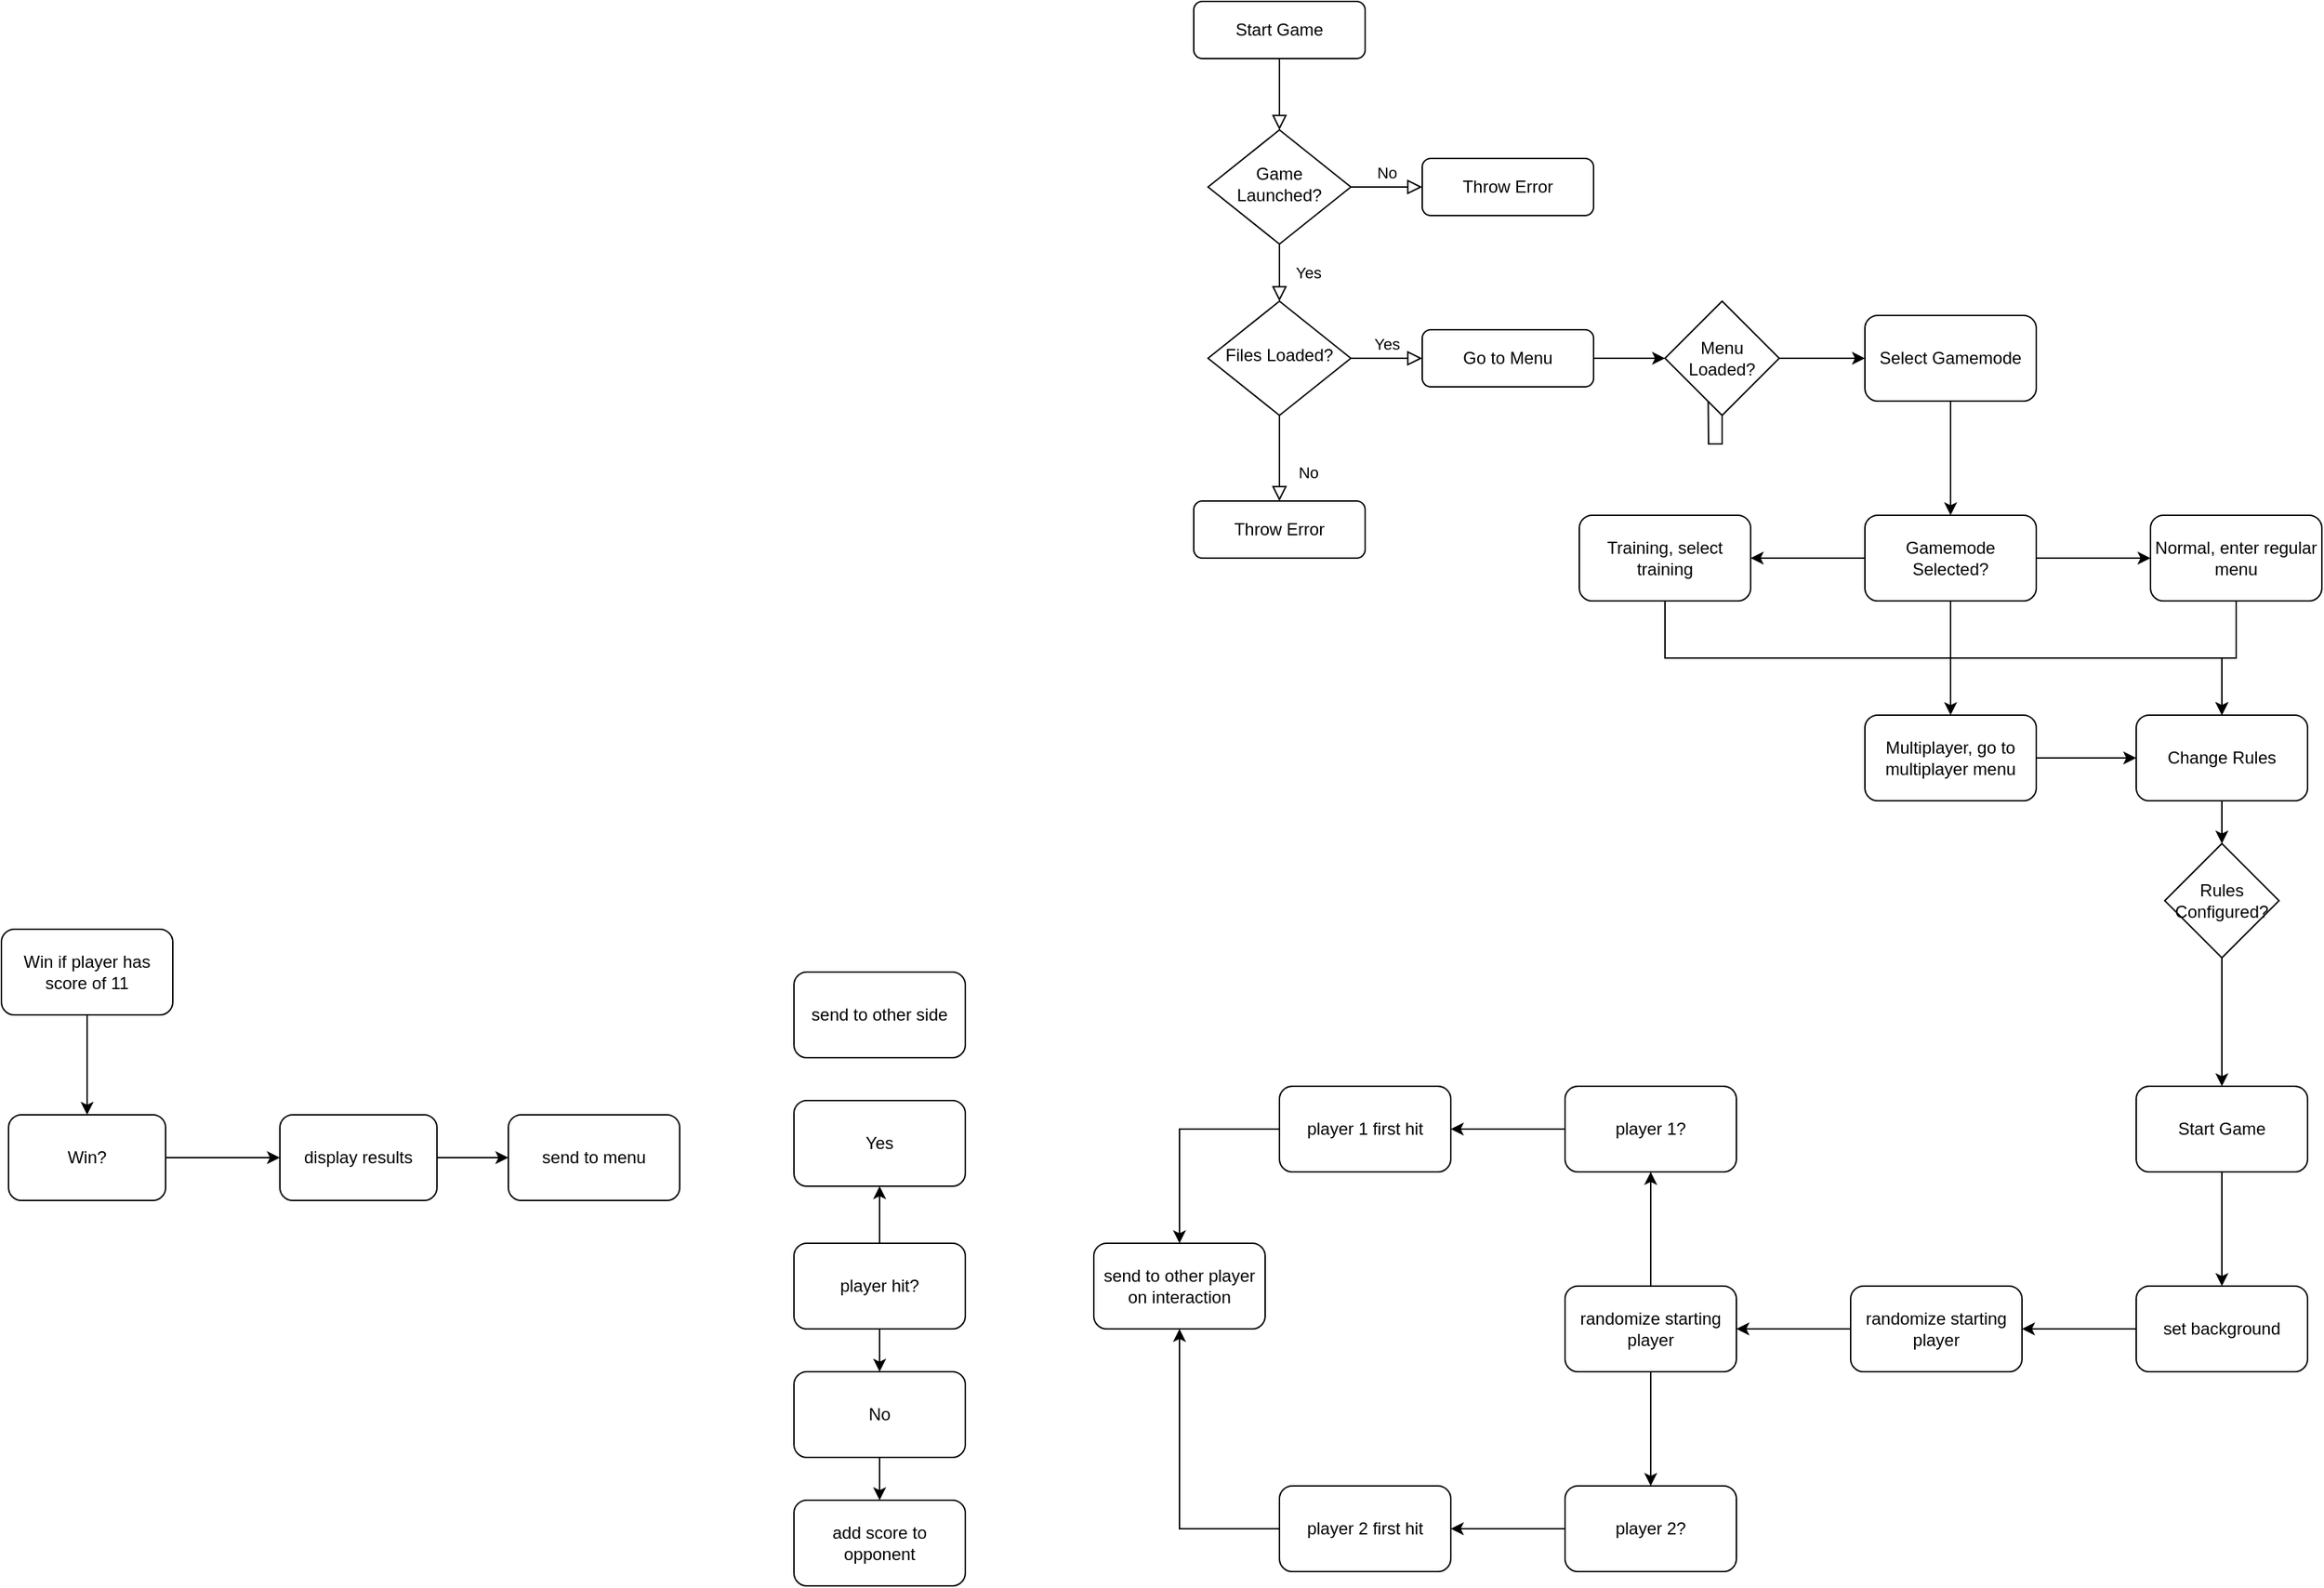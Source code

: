 <mxfile version="24.8.6">
  <diagram id="C5RBs43oDa-KdzZeNtuy" name="Page-1">
    <mxGraphModel dx="2074" dy="671" grid="1" gridSize="10" guides="1" tooltips="1" connect="1" arrows="1" fold="1" page="1" pageScale="1" pageWidth="827" pageHeight="1169" math="0" shadow="0">
      <root>
        <mxCell id="WIyWlLk6GJQsqaUBKTNV-0" />
        <mxCell id="WIyWlLk6GJQsqaUBKTNV-1" parent="WIyWlLk6GJQsqaUBKTNV-0" />
        <mxCell id="WIyWlLk6GJQsqaUBKTNV-2" value="" style="rounded=0;html=1;jettySize=auto;orthogonalLoop=1;fontSize=11;endArrow=block;endFill=0;endSize=8;strokeWidth=1;shadow=0;labelBackgroundColor=none;edgeStyle=orthogonalEdgeStyle;" parent="WIyWlLk6GJQsqaUBKTNV-1" source="WIyWlLk6GJQsqaUBKTNV-3" target="WIyWlLk6GJQsqaUBKTNV-6" edge="1">
          <mxGeometry relative="1" as="geometry" />
        </mxCell>
        <mxCell id="WIyWlLk6GJQsqaUBKTNV-3" value="Start Game" style="rounded=1;whiteSpace=wrap;html=1;fontSize=12;glass=0;strokeWidth=1;shadow=0;" parent="WIyWlLk6GJQsqaUBKTNV-1" vertex="1">
          <mxGeometry x="160" y="80" width="120" height="40" as="geometry" />
        </mxCell>
        <mxCell id="WIyWlLk6GJQsqaUBKTNV-4" value="Yes" style="rounded=0;html=1;jettySize=auto;orthogonalLoop=1;fontSize=11;endArrow=block;endFill=0;endSize=8;strokeWidth=1;shadow=0;labelBackgroundColor=none;edgeStyle=orthogonalEdgeStyle;" parent="WIyWlLk6GJQsqaUBKTNV-1" source="WIyWlLk6GJQsqaUBKTNV-6" target="WIyWlLk6GJQsqaUBKTNV-10" edge="1">
          <mxGeometry y="20" relative="1" as="geometry">
            <mxPoint as="offset" />
          </mxGeometry>
        </mxCell>
        <mxCell id="WIyWlLk6GJQsqaUBKTNV-5" value="No" style="edgeStyle=orthogonalEdgeStyle;rounded=0;html=1;jettySize=auto;orthogonalLoop=1;fontSize=11;endArrow=block;endFill=0;endSize=8;strokeWidth=1;shadow=0;labelBackgroundColor=none;" parent="WIyWlLk6GJQsqaUBKTNV-1" source="WIyWlLk6GJQsqaUBKTNV-6" target="WIyWlLk6GJQsqaUBKTNV-7" edge="1">
          <mxGeometry y="10" relative="1" as="geometry">
            <mxPoint as="offset" />
          </mxGeometry>
        </mxCell>
        <mxCell id="WIyWlLk6GJQsqaUBKTNV-6" value="Game Launched?" style="rhombus;whiteSpace=wrap;html=1;shadow=0;fontFamily=Helvetica;fontSize=12;align=center;strokeWidth=1;spacing=6;spacingTop=-4;" parent="WIyWlLk6GJQsqaUBKTNV-1" vertex="1">
          <mxGeometry x="170" y="170" width="100" height="80" as="geometry" />
        </mxCell>
        <mxCell id="WIyWlLk6GJQsqaUBKTNV-7" value="Throw Error" style="rounded=1;whiteSpace=wrap;html=1;fontSize=12;glass=0;strokeWidth=1;shadow=0;" parent="WIyWlLk6GJQsqaUBKTNV-1" vertex="1">
          <mxGeometry x="320" y="190" width="120" height="40" as="geometry" />
        </mxCell>
        <mxCell id="WIyWlLk6GJQsqaUBKTNV-8" value="No" style="rounded=0;html=1;jettySize=auto;orthogonalLoop=1;fontSize=11;endArrow=block;endFill=0;endSize=8;strokeWidth=1;shadow=0;labelBackgroundColor=none;edgeStyle=orthogonalEdgeStyle;" parent="WIyWlLk6GJQsqaUBKTNV-1" source="WIyWlLk6GJQsqaUBKTNV-10" target="WIyWlLk6GJQsqaUBKTNV-11" edge="1">
          <mxGeometry x="0.333" y="20" relative="1" as="geometry">
            <mxPoint as="offset" />
          </mxGeometry>
        </mxCell>
        <mxCell id="WIyWlLk6GJQsqaUBKTNV-9" value="Yes" style="edgeStyle=orthogonalEdgeStyle;rounded=0;html=1;jettySize=auto;orthogonalLoop=1;fontSize=11;endArrow=block;endFill=0;endSize=8;strokeWidth=1;shadow=0;labelBackgroundColor=none;" parent="WIyWlLk6GJQsqaUBKTNV-1" source="WIyWlLk6GJQsqaUBKTNV-10" target="WIyWlLk6GJQsqaUBKTNV-12" edge="1">
          <mxGeometry y="10" relative="1" as="geometry">
            <mxPoint as="offset" />
          </mxGeometry>
        </mxCell>
        <mxCell id="WIyWlLk6GJQsqaUBKTNV-10" value="Files Loaded?" style="rhombus;whiteSpace=wrap;html=1;shadow=0;fontFamily=Helvetica;fontSize=12;align=center;strokeWidth=1;spacing=6;spacingTop=-4;" parent="WIyWlLk6GJQsqaUBKTNV-1" vertex="1">
          <mxGeometry x="170" y="290" width="100" height="80" as="geometry" />
        </mxCell>
        <mxCell id="WIyWlLk6GJQsqaUBKTNV-11" value="Throw Error" style="rounded=1;whiteSpace=wrap;html=1;fontSize=12;glass=0;strokeWidth=1;shadow=0;" parent="WIyWlLk6GJQsqaUBKTNV-1" vertex="1">
          <mxGeometry x="160" y="430" width="120" height="40" as="geometry" />
        </mxCell>
        <mxCell id="x1ybeywPJGnZJCuqkX0z-9" value="" style="edgeStyle=orthogonalEdgeStyle;rounded=0;orthogonalLoop=1;jettySize=auto;html=1;" parent="WIyWlLk6GJQsqaUBKTNV-1" source="x1ybeywPJGnZJCuqkX0z-10" edge="1">
          <mxGeometry relative="1" as="geometry">
            <mxPoint x="520" y="330" as="targetPoint" />
          </mxGeometry>
        </mxCell>
        <mxCell id="WIyWlLk6GJQsqaUBKTNV-12" value="Go to Menu" style="rounded=1;whiteSpace=wrap;html=1;fontSize=12;glass=0;strokeWidth=1;shadow=0;" parent="WIyWlLk6GJQsqaUBKTNV-1" vertex="1">
          <mxGeometry x="320" y="310" width="120" height="40" as="geometry" />
        </mxCell>
        <mxCell id="x1ybeywPJGnZJCuqkX0z-11" value="" style="edgeStyle=orthogonalEdgeStyle;rounded=0;orthogonalLoop=1;jettySize=auto;html=1;" parent="WIyWlLk6GJQsqaUBKTNV-1" source="WIyWlLk6GJQsqaUBKTNV-12" target="x1ybeywPJGnZJCuqkX0z-10" edge="1">
          <mxGeometry relative="1" as="geometry">
            <mxPoint x="440" y="330" as="sourcePoint" />
            <mxPoint x="520" y="330" as="targetPoint" />
          </mxGeometry>
        </mxCell>
        <mxCell id="x1ybeywPJGnZJCuqkX0z-15" value="" style="edgeStyle=orthogonalEdgeStyle;rounded=0;orthogonalLoop=1;jettySize=auto;html=1;" parent="WIyWlLk6GJQsqaUBKTNV-1" source="x1ybeywPJGnZJCuqkX0z-10" target="x1ybeywPJGnZJCuqkX0z-14" edge="1">
          <mxGeometry relative="1" as="geometry" />
        </mxCell>
        <mxCell id="x1ybeywPJGnZJCuqkX0z-10" value="Menu Loaded?" style="rhombus;whiteSpace=wrap;html=1;" parent="WIyWlLk6GJQsqaUBKTNV-1" vertex="1">
          <mxGeometry x="490" y="290" width="80" height="80" as="geometry" />
        </mxCell>
        <mxCell id="x1ybeywPJGnZJCuqkX0z-19" value="" style="edgeStyle=orthogonalEdgeStyle;rounded=0;orthogonalLoop=1;jettySize=auto;html=1;" parent="WIyWlLk6GJQsqaUBKTNV-1" source="x1ybeywPJGnZJCuqkX0z-14" target="x1ybeywPJGnZJCuqkX0z-18" edge="1">
          <mxGeometry relative="1" as="geometry" />
        </mxCell>
        <mxCell id="x1ybeywPJGnZJCuqkX0z-14" value="Select Gamemode" style="rounded=1;whiteSpace=wrap;html=1;" parent="WIyWlLk6GJQsqaUBKTNV-1" vertex="1">
          <mxGeometry x="630" y="300" width="120" height="60" as="geometry" />
        </mxCell>
        <mxCell id="x1ybeywPJGnZJCuqkX0z-21" value="" style="edgeStyle=orthogonalEdgeStyle;rounded=0;orthogonalLoop=1;jettySize=auto;html=1;" parent="WIyWlLk6GJQsqaUBKTNV-1" source="x1ybeywPJGnZJCuqkX0z-18" target="x1ybeywPJGnZJCuqkX0z-20" edge="1">
          <mxGeometry relative="1" as="geometry" />
        </mxCell>
        <mxCell id="x1ybeywPJGnZJCuqkX0z-23" value="" style="edgeStyle=orthogonalEdgeStyle;rounded=0;orthogonalLoop=1;jettySize=auto;html=1;" parent="WIyWlLk6GJQsqaUBKTNV-1" source="x1ybeywPJGnZJCuqkX0z-18" target="x1ybeywPJGnZJCuqkX0z-22" edge="1">
          <mxGeometry relative="1" as="geometry" />
        </mxCell>
        <mxCell id="x1ybeywPJGnZJCuqkX0z-25" value="" style="edgeStyle=orthogonalEdgeStyle;rounded=0;orthogonalLoop=1;jettySize=auto;html=1;" parent="WIyWlLk6GJQsqaUBKTNV-1" source="x1ybeywPJGnZJCuqkX0z-18" target="x1ybeywPJGnZJCuqkX0z-24" edge="1">
          <mxGeometry relative="1" as="geometry" />
        </mxCell>
        <mxCell id="x1ybeywPJGnZJCuqkX0z-18" value="Gamemode Selected?" style="rounded=1;whiteSpace=wrap;html=1;" parent="WIyWlLk6GJQsqaUBKTNV-1" vertex="1">
          <mxGeometry x="630" y="440" width="120" height="60" as="geometry" />
        </mxCell>
        <mxCell id="x1ybeywPJGnZJCuqkX0z-28" value="" style="edgeStyle=orthogonalEdgeStyle;rounded=0;orthogonalLoop=1;jettySize=auto;html=1;" parent="WIyWlLk6GJQsqaUBKTNV-1" source="x1ybeywPJGnZJCuqkX0z-20" target="x1ybeywPJGnZJCuqkX0z-27" edge="1">
          <mxGeometry relative="1" as="geometry" />
        </mxCell>
        <mxCell id="x1ybeywPJGnZJCuqkX0z-20" value="Normal, enter regular menu" style="rounded=1;whiteSpace=wrap;html=1;" parent="WIyWlLk6GJQsqaUBKTNV-1" vertex="1">
          <mxGeometry x="830" y="440" width="120" height="60" as="geometry" />
        </mxCell>
        <mxCell id="x1ybeywPJGnZJCuqkX0z-31" value="" style="edgeStyle=orthogonalEdgeStyle;rounded=0;orthogonalLoop=1;jettySize=auto;html=1;" parent="WIyWlLk6GJQsqaUBKTNV-1" source="x1ybeywPJGnZJCuqkX0z-22" target="x1ybeywPJGnZJCuqkX0z-27" edge="1">
          <mxGeometry relative="1" as="geometry">
            <mxPoint x="520" y="570" as="targetPoint" />
            <Array as="points">
              <mxPoint x="490" y="540" />
              <mxPoint x="880" y="540" />
            </Array>
          </mxGeometry>
        </mxCell>
        <mxCell id="x1ybeywPJGnZJCuqkX0z-22" value="Training, select training" style="rounded=1;whiteSpace=wrap;html=1;" parent="WIyWlLk6GJQsqaUBKTNV-1" vertex="1">
          <mxGeometry x="430" y="440" width="120" height="60" as="geometry" />
        </mxCell>
        <mxCell id="x1ybeywPJGnZJCuqkX0z-29" value="" style="edgeStyle=orthogonalEdgeStyle;rounded=0;orthogonalLoop=1;jettySize=auto;html=1;" parent="WIyWlLk6GJQsqaUBKTNV-1" source="x1ybeywPJGnZJCuqkX0z-24" target="x1ybeywPJGnZJCuqkX0z-27" edge="1">
          <mxGeometry relative="1" as="geometry" />
        </mxCell>
        <mxCell id="x1ybeywPJGnZJCuqkX0z-24" value="Multiplayer, go to multiplayer menu" style="rounded=1;whiteSpace=wrap;html=1;" parent="WIyWlLk6GJQsqaUBKTNV-1" vertex="1">
          <mxGeometry x="630" y="580" width="120" height="60" as="geometry" />
        </mxCell>
        <mxCell id="wlTP3GXPKSabbm1S48ah-9" value="" style="edgeStyle=orthogonalEdgeStyle;rounded=0;orthogonalLoop=1;jettySize=auto;html=1;" edge="1" parent="WIyWlLk6GJQsqaUBKTNV-1" source="x1ybeywPJGnZJCuqkX0z-27" target="x1ybeywPJGnZJCuqkX0z-32">
          <mxGeometry relative="1" as="geometry" />
        </mxCell>
        <mxCell id="x1ybeywPJGnZJCuqkX0z-27" value="Change Rules" style="rounded=1;whiteSpace=wrap;html=1;" parent="WIyWlLk6GJQsqaUBKTNV-1" vertex="1">
          <mxGeometry x="820" y="580" width="120" height="60" as="geometry" />
        </mxCell>
        <mxCell id="x1ybeywPJGnZJCuqkX0z-34" value="" style="edgeStyle=orthogonalEdgeStyle;rounded=0;orthogonalLoop=1;jettySize=auto;html=1;" parent="WIyWlLk6GJQsqaUBKTNV-1" source="x1ybeywPJGnZJCuqkX0z-32" target="x1ybeywPJGnZJCuqkX0z-33" edge="1">
          <mxGeometry relative="1" as="geometry" />
        </mxCell>
        <mxCell id="x1ybeywPJGnZJCuqkX0z-32" value="Rules Configured?" style="rhombus;whiteSpace=wrap;html=1;" parent="WIyWlLk6GJQsqaUBKTNV-1" vertex="1">
          <mxGeometry x="840" y="670" width="80" height="80" as="geometry" />
        </mxCell>
        <mxCell id="x1ybeywPJGnZJCuqkX0z-36" value="" style="edgeStyle=orthogonalEdgeStyle;rounded=0;orthogonalLoop=1;jettySize=auto;html=1;" parent="WIyWlLk6GJQsqaUBKTNV-1" source="x1ybeywPJGnZJCuqkX0z-33" target="x1ybeywPJGnZJCuqkX0z-35" edge="1">
          <mxGeometry relative="1" as="geometry" />
        </mxCell>
        <mxCell id="x1ybeywPJGnZJCuqkX0z-33" value="Start Game" style="rounded=1;whiteSpace=wrap;html=1;" parent="WIyWlLk6GJQsqaUBKTNV-1" vertex="1">
          <mxGeometry x="820" y="840" width="120" height="60" as="geometry" />
        </mxCell>
        <mxCell id="x1ybeywPJGnZJCuqkX0z-38" value="" style="edgeStyle=orthogonalEdgeStyle;rounded=0;orthogonalLoop=1;jettySize=auto;html=1;" parent="WIyWlLk6GJQsqaUBKTNV-1" source="x1ybeywPJGnZJCuqkX0z-35" target="x1ybeywPJGnZJCuqkX0z-37" edge="1">
          <mxGeometry relative="1" as="geometry" />
        </mxCell>
        <mxCell id="x1ybeywPJGnZJCuqkX0z-35" value="set background" style="rounded=1;whiteSpace=wrap;html=1;" parent="WIyWlLk6GJQsqaUBKTNV-1" vertex="1">
          <mxGeometry x="820" y="980" width="120" height="60" as="geometry" />
        </mxCell>
        <mxCell id="x1ybeywPJGnZJCuqkX0z-40" value="" style="edgeStyle=orthogonalEdgeStyle;rounded=0;orthogonalLoop=1;jettySize=auto;html=1;" parent="WIyWlLk6GJQsqaUBKTNV-1" source="x1ybeywPJGnZJCuqkX0z-37" target="x1ybeywPJGnZJCuqkX0z-39" edge="1">
          <mxGeometry relative="1" as="geometry" />
        </mxCell>
        <mxCell id="x1ybeywPJGnZJCuqkX0z-37" value="randomize starting player" style="rounded=1;whiteSpace=wrap;html=1;" parent="WIyWlLk6GJQsqaUBKTNV-1" vertex="1">
          <mxGeometry x="620" y="980" width="120" height="60" as="geometry" />
        </mxCell>
        <mxCell id="x1ybeywPJGnZJCuqkX0z-44" value="" style="edgeStyle=orthogonalEdgeStyle;rounded=0;orthogonalLoop=1;jettySize=auto;html=1;" parent="WIyWlLk6GJQsqaUBKTNV-1" source="x1ybeywPJGnZJCuqkX0z-39" target="x1ybeywPJGnZJCuqkX0z-43" edge="1">
          <mxGeometry relative="1" as="geometry" />
        </mxCell>
        <mxCell id="x1ybeywPJGnZJCuqkX0z-46" value="" style="edgeStyle=orthogonalEdgeStyle;rounded=0;orthogonalLoop=1;jettySize=auto;html=1;" parent="WIyWlLk6GJQsqaUBKTNV-1" source="x1ybeywPJGnZJCuqkX0z-39" target="x1ybeywPJGnZJCuqkX0z-45" edge="1">
          <mxGeometry relative="1" as="geometry" />
        </mxCell>
        <mxCell id="x1ybeywPJGnZJCuqkX0z-39" value="randomize starting player" style="rounded=1;whiteSpace=wrap;html=1;" parent="WIyWlLk6GJQsqaUBKTNV-1" vertex="1">
          <mxGeometry x="420" y="980" width="120" height="60" as="geometry" />
        </mxCell>
        <mxCell id="x1ybeywPJGnZJCuqkX0z-48" value="" style="edgeStyle=orthogonalEdgeStyle;rounded=0;orthogonalLoop=1;jettySize=auto;html=1;" parent="WIyWlLk6GJQsqaUBKTNV-1" source="x1ybeywPJGnZJCuqkX0z-43" target="x1ybeywPJGnZJCuqkX0z-47" edge="1">
          <mxGeometry relative="1" as="geometry" />
        </mxCell>
        <mxCell id="x1ybeywPJGnZJCuqkX0z-43" value="player 1?" style="rounded=1;whiteSpace=wrap;html=1;" parent="WIyWlLk6GJQsqaUBKTNV-1" vertex="1">
          <mxGeometry x="420" y="840" width="120" height="60" as="geometry" />
        </mxCell>
        <mxCell id="x1ybeywPJGnZJCuqkX0z-50" value="" style="edgeStyle=orthogonalEdgeStyle;rounded=0;orthogonalLoop=1;jettySize=auto;html=1;" parent="WIyWlLk6GJQsqaUBKTNV-1" source="x1ybeywPJGnZJCuqkX0z-45" target="x1ybeywPJGnZJCuqkX0z-49" edge="1">
          <mxGeometry relative="1" as="geometry" />
        </mxCell>
        <mxCell id="x1ybeywPJGnZJCuqkX0z-45" value="player 2?" style="rounded=1;whiteSpace=wrap;html=1;" parent="WIyWlLk6GJQsqaUBKTNV-1" vertex="1">
          <mxGeometry x="420" y="1120" width="120" height="60" as="geometry" />
        </mxCell>
        <mxCell id="x1ybeywPJGnZJCuqkX0z-55" style="edgeStyle=orthogonalEdgeStyle;rounded=0;orthogonalLoop=1;jettySize=auto;html=1;entryX=0.5;entryY=0;entryDx=0;entryDy=0;" parent="WIyWlLk6GJQsqaUBKTNV-1" source="x1ybeywPJGnZJCuqkX0z-47" target="x1ybeywPJGnZJCuqkX0z-53" edge="1">
          <mxGeometry relative="1" as="geometry" />
        </mxCell>
        <mxCell id="x1ybeywPJGnZJCuqkX0z-47" value="player 1 first hit" style="rounded=1;whiteSpace=wrap;html=1;" parent="WIyWlLk6GJQsqaUBKTNV-1" vertex="1">
          <mxGeometry x="220" y="840" width="120" height="60" as="geometry" />
        </mxCell>
        <mxCell id="x1ybeywPJGnZJCuqkX0z-54" style="edgeStyle=orthogonalEdgeStyle;rounded=0;orthogonalLoop=1;jettySize=auto;html=1;" parent="WIyWlLk6GJQsqaUBKTNV-1" source="x1ybeywPJGnZJCuqkX0z-49" target="x1ybeywPJGnZJCuqkX0z-53" edge="1">
          <mxGeometry relative="1" as="geometry" />
        </mxCell>
        <mxCell id="x1ybeywPJGnZJCuqkX0z-49" value="player 2 first hit" style="rounded=1;whiteSpace=wrap;html=1;" parent="WIyWlLk6GJQsqaUBKTNV-1" vertex="1">
          <mxGeometry x="220" y="1120" width="120" height="60" as="geometry" />
        </mxCell>
        <mxCell id="x1ybeywPJGnZJCuqkX0z-53" value="send to other player on interaction" style="rounded=1;whiteSpace=wrap;html=1;" parent="WIyWlLk6GJQsqaUBKTNV-1" vertex="1">
          <mxGeometry x="90" y="950" width="120" height="60" as="geometry" />
        </mxCell>
        <mxCell id="wlTP3GXPKSabbm1S48ah-5" value="" style="edgeStyle=orthogonalEdgeStyle;rounded=0;orthogonalLoop=1;jettySize=auto;html=1;" edge="1" parent="WIyWlLk6GJQsqaUBKTNV-1" source="x1ybeywPJGnZJCuqkX0z-56" target="x1ybeywPJGnZJCuqkX0z-57">
          <mxGeometry relative="1" as="geometry" />
        </mxCell>
        <mxCell id="wlTP3GXPKSabbm1S48ah-6" value="" style="edgeStyle=orthogonalEdgeStyle;rounded=0;orthogonalLoop=1;jettySize=auto;html=1;" edge="1" parent="WIyWlLk6GJQsqaUBKTNV-1" source="x1ybeywPJGnZJCuqkX0z-56" target="x1ybeywPJGnZJCuqkX0z-58">
          <mxGeometry relative="1" as="geometry" />
        </mxCell>
        <mxCell id="x1ybeywPJGnZJCuqkX0z-56" value="player hit?" style="rounded=1;whiteSpace=wrap;html=1;" parent="WIyWlLk6GJQsqaUBKTNV-1" vertex="1">
          <mxGeometry x="-120" y="950" width="120" height="60" as="geometry" />
        </mxCell>
        <mxCell id="x1ybeywPJGnZJCuqkX0z-57" value="Yes" style="rounded=1;whiteSpace=wrap;html=1;" parent="WIyWlLk6GJQsqaUBKTNV-1" vertex="1">
          <mxGeometry x="-120" y="850" width="120" height="60" as="geometry" />
        </mxCell>
        <mxCell id="wlTP3GXPKSabbm1S48ah-7" value="" style="edgeStyle=orthogonalEdgeStyle;rounded=0;orthogonalLoop=1;jettySize=auto;html=1;" edge="1" parent="WIyWlLk6GJQsqaUBKTNV-1" source="x1ybeywPJGnZJCuqkX0z-58" target="x1ybeywPJGnZJCuqkX0z-60">
          <mxGeometry relative="1" as="geometry" />
        </mxCell>
        <mxCell id="x1ybeywPJGnZJCuqkX0z-58" value="No" style="rounded=1;whiteSpace=wrap;html=1;" parent="WIyWlLk6GJQsqaUBKTNV-1" vertex="1">
          <mxGeometry x="-120" y="1040" width="120" height="60" as="geometry" />
        </mxCell>
        <mxCell id="x1ybeywPJGnZJCuqkX0z-59" value="send to other side" style="rounded=1;whiteSpace=wrap;html=1;" parent="WIyWlLk6GJQsqaUBKTNV-1" vertex="1">
          <mxGeometry x="-120" y="760" width="120" height="60" as="geometry" />
        </mxCell>
        <mxCell id="x1ybeywPJGnZJCuqkX0z-60" value="add score to opponent" style="rounded=1;whiteSpace=wrap;html=1;" parent="WIyWlLk6GJQsqaUBKTNV-1" vertex="1">
          <mxGeometry x="-120" y="1130" width="120" height="60" as="geometry" />
        </mxCell>
        <mxCell id="x1ybeywPJGnZJCuqkX0z-63" value="" style="edgeStyle=orthogonalEdgeStyle;rounded=0;orthogonalLoop=1;jettySize=auto;html=1;" parent="WIyWlLk6GJQsqaUBKTNV-1" source="x1ybeywPJGnZJCuqkX0z-61" target="x1ybeywPJGnZJCuqkX0z-62" edge="1">
          <mxGeometry relative="1" as="geometry" />
        </mxCell>
        <mxCell id="x1ybeywPJGnZJCuqkX0z-61" value="Win?" style="rounded=1;whiteSpace=wrap;html=1;" parent="WIyWlLk6GJQsqaUBKTNV-1" vertex="1">
          <mxGeometry x="-670" y="860" width="110" height="60" as="geometry" />
        </mxCell>
        <mxCell id="x1ybeywPJGnZJCuqkX0z-65" value="" style="edgeStyle=orthogonalEdgeStyle;rounded=0;orthogonalLoop=1;jettySize=auto;html=1;" parent="WIyWlLk6GJQsqaUBKTNV-1" source="x1ybeywPJGnZJCuqkX0z-62" target="x1ybeywPJGnZJCuqkX0z-64" edge="1">
          <mxGeometry relative="1" as="geometry" />
        </mxCell>
        <mxCell id="x1ybeywPJGnZJCuqkX0z-62" value="display results" style="rounded=1;whiteSpace=wrap;html=1;" parent="WIyWlLk6GJQsqaUBKTNV-1" vertex="1">
          <mxGeometry x="-480" y="860" width="110" height="60" as="geometry" />
        </mxCell>
        <mxCell id="x1ybeywPJGnZJCuqkX0z-64" value="send to menu" style="rounded=1;whiteSpace=wrap;html=1;" parent="WIyWlLk6GJQsqaUBKTNV-1" vertex="1">
          <mxGeometry x="-320" y="860" width="120" height="60" as="geometry" />
        </mxCell>
        <mxCell id="x1ybeywPJGnZJCuqkX0z-67" value="" style="edgeStyle=orthogonalEdgeStyle;rounded=0;orthogonalLoop=1;jettySize=auto;html=1;" parent="WIyWlLk6GJQsqaUBKTNV-1" source="x1ybeywPJGnZJCuqkX0z-66" target="x1ybeywPJGnZJCuqkX0z-61" edge="1">
          <mxGeometry relative="1" as="geometry" />
        </mxCell>
        <mxCell id="x1ybeywPJGnZJCuqkX0z-66" value="Win if player has score of 11" style="rounded=1;whiteSpace=wrap;html=1;" parent="WIyWlLk6GJQsqaUBKTNV-1" vertex="1">
          <mxGeometry x="-675" y="730" width="120" height="60" as="geometry" />
        </mxCell>
      </root>
    </mxGraphModel>
  </diagram>
</mxfile>
